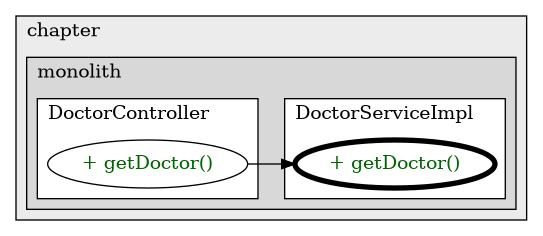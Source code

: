 @startuml

/' diagram meta data start
config=CallConfiguration;
{
  "rootMethod": "com.chapter.monolith.DoctorRatingApp.services.DoctorServiceImpl#getDoctor(String)",
  "projectClassification": {
    "searchMode": "OpenProject", // OpenProject, AllProjects
    "includedProjects": "",
    "pathEndKeywords": "*.impl",
    "isClientPath": "",
    "isClientName": "",
    "isTestPath": "",
    "isTestName": "",
    "isMappingPath": "",
    "isMappingName": "",
    "isDataAccessPath": "",
    "isDataAccessName": "",
    "isDataStructurePath": "",
    "isDataStructureName": "",
    "isInterfaceStructuresPath": "",
    "isInterfaceStructuresName": "",
    "isEntryPointPath": "",
    "isEntryPointName": "",
    "treatFinalFieldsAsMandatory": false
  },
  "graphRestriction": {
    "classPackageExcludeFilter": "",
    "classPackageIncludeFilter": "",
    "classNameExcludeFilter": "",
    "classNameIncludeFilter": "",
    "methodNameExcludeFilter": "",
    "methodNameIncludeFilter": "",
    "removeByInheritance": "", // inheritance/annotation based filtering is done in a second step
    "removeByAnnotation": "",
    "removeByClassPackage": "", // cleanup the graph after inheritance/annotation based filtering is done
    "removeByClassName": "",
    "cutMappings": false,
    "cutEnum": true,
    "cutTests": true,
    "cutClient": true,
    "cutDataAccess": true,
    "cutInterfaceStructures": true,
    "cutDataStructures": true,
    "cutGetterAndSetter": true,
    "cutConstructors": true
  },
  "graphTraversal": {
    "forwardDepth": 3,
    "backwardDepth": 3,
    "classPackageExcludeFilter": "",
    "classPackageIncludeFilter": "",
    "classNameExcludeFilter": "",
    "classNameIncludeFilter": "",
    "methodNameExcludeFilter": "",
    "methodNameIncludeFilter": "",
    "hideMappings": false,
    "hideDataStructures": false,
    "hidePrivateMethods": true,
    "hideInterfaceCalls": true, // indirection: implementation -> interface (is hidden) -> implementation
    "onlyShowApplicationEntryPoints": false, // root node is included
    "useMethodCallsForStructureDiagram": "ForwardOnly" // ForwardOnly, BothDirections, No
  },
  "details": {
    "aggregation": "GroupByClass", // ByClass, GroupByClass, None
    "showMethodParametersTypes": false,
    "showMethodParametersNames": false,
    "showMethodReturnType": false,
    "showPackageLevels": 2,
    "showCallOrder": false,
    "edgeMode": "MethodsOnly", // TypesOnly, MethodsOnly, TypesAndMethods, MethodsAndDirectTypeUsage
    "showDetailedClassStructure": false
  },
  "rootClass": "com.chapter.monolith.DoctorRatingApp.services.DoctorServiceImpl",
  "extensionCallbackMethod": "" // qualified.class.name#methodName - signature: public static String method(String)
}
diagram meta data end '/



digraph g {
    rankdir="LR"
    splines=polyline
    

'nodes 
subgraph cluster_739015757 { 
   	label=chapter
	labeljust=l
	fillcolor="#ececec"
	style=filled
   
   subgraph cluster_1062846101 { 
   	label=monolith
	labeljust=l
	fillcolor="#d8d8d8"
	style=filled
   
   subgraph cluster_1187496197 { 
   	label=DoctorServiceImpl
	labeljust=l
	fillcolor=white
	style=filled
   
   DoctorServiceImpl1331149939XXXgetDoctor1808118735[
	label="+ getDoctor()"
	style=filled
	fillcolor=white
	tooltip="DoctorServiceImpl

&#10;  Retrieves a doctor by their ID from the doctor repository.&#10; &#10;  @param id The ID of the doctor to retrieve.&#10;  @return The doctor with the specified ID.&#10;  @throws NoSuchElementException if no doctor with the specified ID is found.&#10; "
	penwidth=4
	fontcolor=darkgreen
];
} 

subgraph cluster_1501755015 { 
   	label=DoctorController
	labeljust=l
	fillcolor=white
	style=filled
   
   DoctorController1067806754XXXgetDoctor1808118735[
	label="+ getDoctor()"
	style=filled
	fillcolor=white
	tooltip="DoctorController

&#10;  Retrieves the details of a doctor with the given doctorId.&#10; &#10;  @param doctorId The unique identifier of the doctor.&#10;  @return A ResponseEntity containing the doctor details if found, or an empty body with an appropriate status code if not found.&#10; "
	fontcolor=darkgreen
];
} 
} 
} 

'edges    
DoctorController1067806754XXXgetDoctor1808118735 -> DoctorServiceImpl1331149939XXXgetDoctor1808118735;
    
}
@enduml